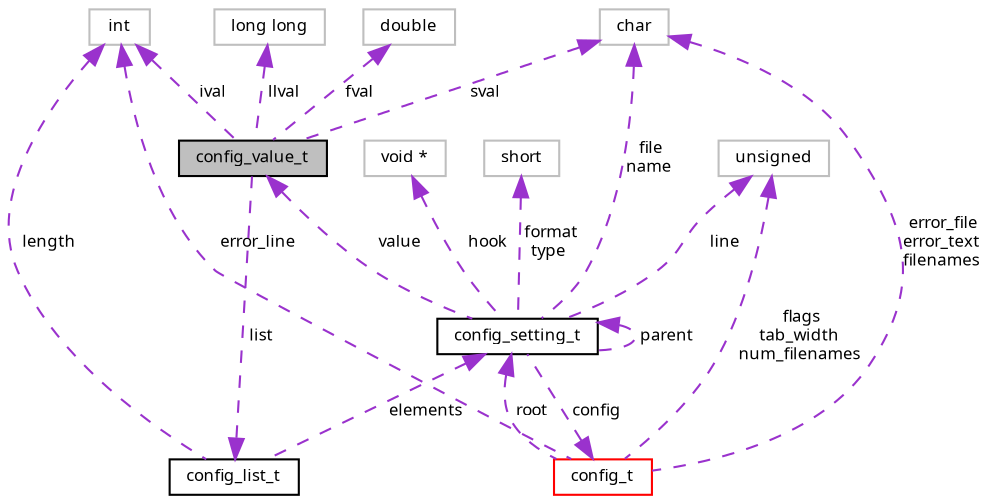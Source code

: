 digraph "config_value_t"
{
  bgcolor="transparent";
  edge [fontname="FreeSans.ttf",fontsize="8",labelfontname="FreeSans.ttf",labelfontsize="8"];
  node [fontname="FreeSans.ttf",fontsize="8",shape=record];
  Node1 [label="config_value_t",height=0.2,width=0.4,color="black", fillcolor="grey75", style="filled" fontcolor="black"];
  Node2 -> Node1 [dir="back",color="darkorchid3",fontsize="8",style="dashed",label=" fval" ,fontname="FreeSans.ttf"];
  Node2 [label="double",height=0.2,width=0.4,color="grey75"];
  Node3 -> Node1 [dir="back",color="darkorchid3",fontsize="8",style="dashed",label=" sval" ,fontname="FreeSans.ttf"];
  Node3 [label="char",height=0.2,width=0.4,color="grey75"];
  Node4 -> Node1 [dir="back",color="darkorchid3",fontsize="8",style="dashed",label=" llval" ,fontname="FreeSans.ttf"];
  Node4 [label="long long",height=0.2,width=0.4,color="grey75"];
  Node5 -> Node1 [dir="back",color="darkorchid3",fontsize="8",style="dashed",label=" ival" ,fontname="FreeSans.ttf"];
  Node5 [label="int",height=0.2,width=0.4,color="grey75"];
  Node6 -> Node1 [dir="back",color="darkorchid3",fontsize="8",style="dashed",label=" list" ,fontname="FreeSans.ttf"];
  Node6 [label="config_list_t",height=0.2,width=0.4,color="black",URL="$structconfig__list__t.html"];
  Node5 -> Node6 [dir="back",color="darkorchid3",fontsize="8",style="dashed",label=" length" ,fontname="FreeSans.ttf"];
  Node7 -> Node6 [dir="back",color="darkorchid3",fontsize="8",style="dashed",label=" elements" ,fontname="FreeSans.ttf"];
  Node7 [label="config_setting_t",height=0.2,width=0.4,color="black",URL="$structconfig__setting__t.html"];
  Node8 -> Node7 [dir="back",color="darkorchid3",fontsize="8",style="dashed",label=" config" ,fontname="FreeSans.ttf"];
  Node8 [label="config_t",height=0.2,width=0.4,color="red",URL="$structconfig__t.html"];
  Node3 -> Node8 [dir="back",color="darkorchid3",fontsize="8",style="dashed",label=" error_file\nerror_text\nfilenames" ,fontname="FreeSans.ttf"];
  Node5 -> Node8 [dir="back",color="darkorchid3",fontsize="8",style="dashed",label=" error_line" ,fontname="FreeSans.ttf"];
  Node7 -> Node8 [dir="back",color="darkorchid3",fontsize="8",style="dashed",label=" root" ,fontname="FreeSans.ttf"];
  Node9 -> Node8 [dir="back",color="darkorchid3",fontsize="8",style="dashed",label=" flags\ntab_width\nnum_filenames" ,fontname="FreeSans.ttf"];
  Node9 [label="unsigned",height=0.2,width=0.4,color="grey75"];
  Node10 -> Node7 [dir="back",color="darkorchid3",fontsize="8",style="dashed",label=" format\ntype" ,fontname="FreeSans.ttf"];
  Node10 [label="short",height=0.2,width=0.4,color="grey75"];
  Node3 -> Node7 [dir="back",color="darkorchid3",fontsize="8",style="dashed",label=" file\nname" ,fontname="FreeSans.ttf"];
  Node7 -> Node7 [dir="back",color="darkorchid3",fontsize="8",style="dashed",label=" parent" ,fontname="FreeSans.ttf"];
  Node1 -> Node7 [dir="back",color="darkorchid3",fontsize="8",style="dashed",label=" value" ,fontname="FreeSans.ttf"];
  Node9 -> Node7 [dir="back",color="darkorchid3",fontsize="8",style="dashed",label=" line" ,fontname="FreeSans.ttf"];
  Node11 -> Node7 [dir="back",color="darkorchid3",fontsize="8",style="dashed",label=" hook" ,fontname="FreeSans.ttf"];
  Node11 [label="void *",height=0.2,width=0.4,color="grey75"];
}
